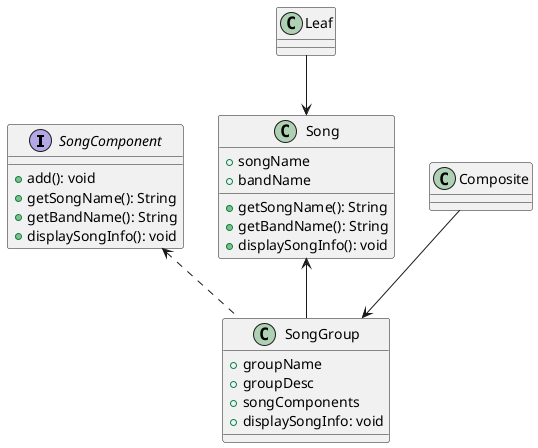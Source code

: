 @startuml
Interface SongComponent {
    +add(): void
    +getSongName(): String
    +getBandName(): String
    +displaySongInfo(): void
}

Class SongGroup {
    +groupName
    +groupDesc
    +songComponents
    +displaySongInfo: void
}

Class Song {
    +songName
    +bandName
    +getSongName(): String
    +getBandName(): String
    +displaySongInfo(): void
}
Class Composite{}
Class Leaf{}

SongComponent <.. SongGroup
Song <-- SongGroup
Composite --> SongGroup
Leaf --> Song

@enduml
